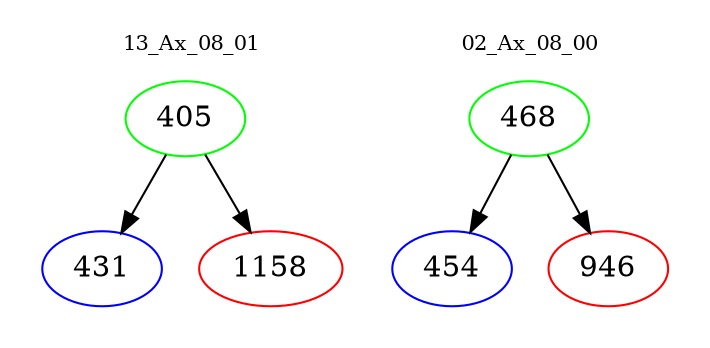digraph{
subgraph cluster_0 {
color = white
label = "13_Ax_08_01";
fontsize=10;
T0_405 [label="405", color="green"]
T0_405 -> T0_431 [color="black"]
T0_431 [label="431", color="blue"]
T0_405 -> T0_1158 [color="black"]
T0_1158 [label="1158", color="red"]
}
subgraph cluster_1 {
color = white
label = "02_Ax_08_00";
fontsize=10;
T1_468 [label="468", color="green"]
T1_468 -> T1_454 [color="black"]
T1_454 [label="454", color="blue"]
T1_468 -> T1_946 [color="black"]
T1_946 [label="946", color="red"]
}
}
